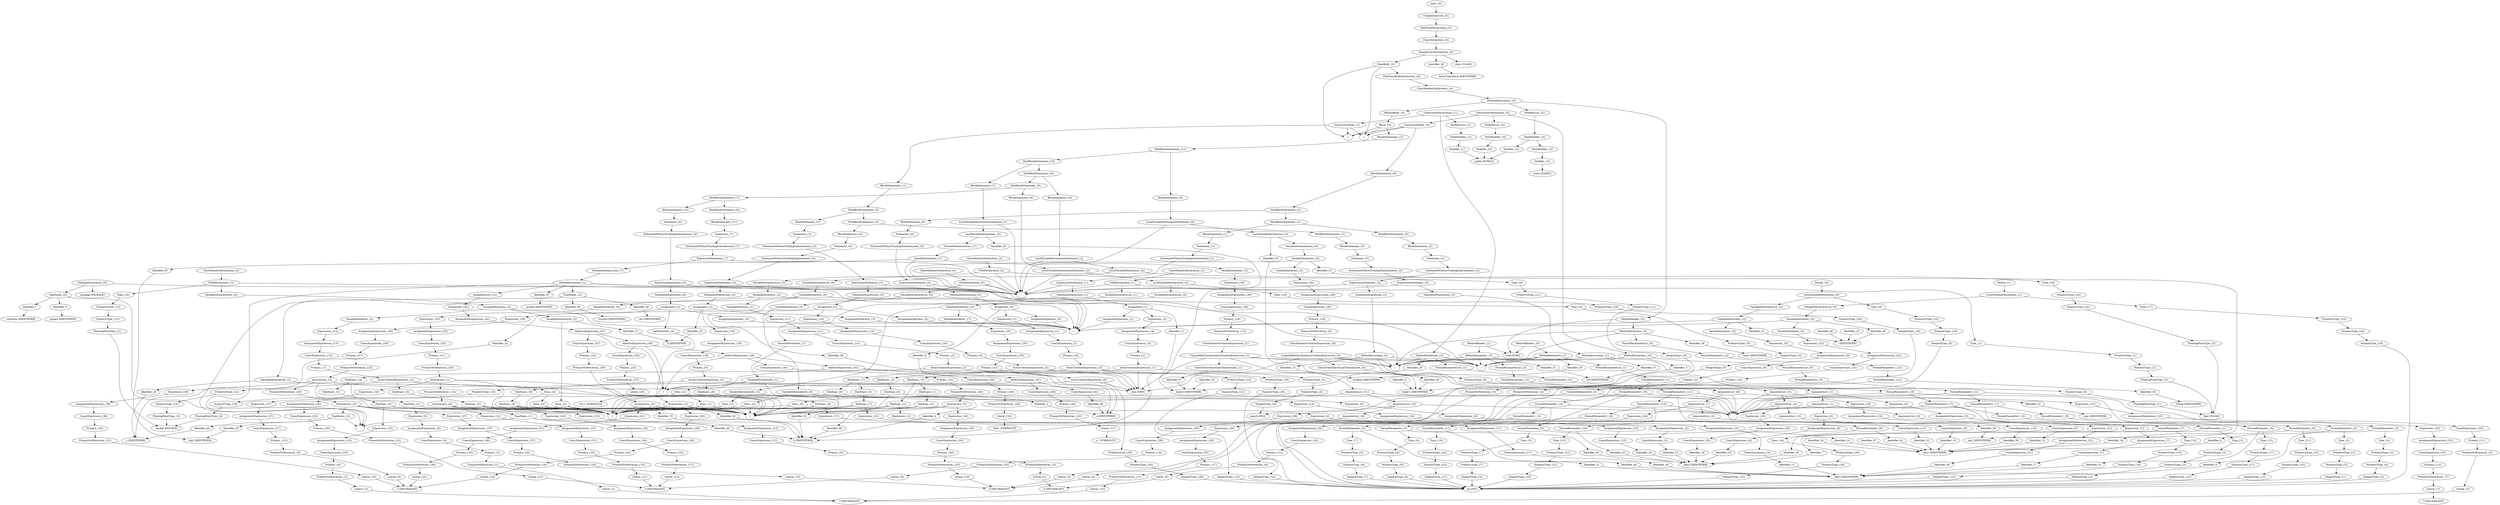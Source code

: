 strict digraph AST {
"Identifier_0" -> "project [IDENTIFIER]"
"Identifier_1" -> "unittests [IDENTIFIER]"
"TypeName_{0}" -> "Identifier_0"
"TypeName_{0}" -> "."
"TypeName_{0}" -> "Identifier_1"
"PackageDeclaration_{0}" -> "package [PACKAGE]"
"PackageDeclaration_{0}" -> "TypeName_{0}"
"PackageDeclaration_{0}" -> ";"
"Identifier_2" -> "Inner1 [IDENTIFIER]"
"IntegralType_{0}" -> "long [LONG]"
"NumericType_{0}" -> "IntegralType_{0}"
"PrimitiveType_{0}" -> "NumericType_{0}"
"Type_{0}" -> "PrimitiveType_{0}"
"Identifier_3" -> "a [IDENTIFIER]"
"Dims_{0}" -> "["
"Dims_{0}" -> "]"
"VariableDeclaratorId_{0}" -> "Identifier_3"
"VariableDeclaratorId_{0}" -> "Dims_{0}"
"VariableDeclarator_{0}" -> "VariableDeclaratorId_{0}"
"VariableDeclaratorList_{0}" -> "VariableDeclarator_{0}"
"FieldDeclaration_{0}" -> "Type_{0}"
"FieldDeclaration_{0}" -> "VariableDeclaratorList_{0}"
"FieldDeclaration_{0}" -> ";"
"ClassMemberDeclaration_{0}" -> "FieldDeclaration_{0}"
"FloatingPointType_{0}" -> "float [FLOAT]"
"NumericType_{1}" -> "FloatingPointType_{0}"
"PrimitiveType_{1}" -> "NumericType_{1}"
"Type_{1}" -> "PrimitiveType_{1}"
"Identifier_4" -> "b [IDENTIFIER]"
"Dims_{1}" -> "["
"Dims_{1}" -> "]"
"Dims_{2}" -> "["
"Dims_{2}" -> "]"
"Dims_{2}" -> "Dims_{1}"
"VariableDeclaratorId_{1}" -> "Identifier_4"
"VariableDeclaratorId_{1}" -> "Dims_{2}"
"VariableDeclarator_{1}" -> "VariableDeclaratorId_{1}"
"VariableDeclaratorList_{1}" -> "VariableDeclarator_{1}"
"FieldDeclaration_{1}" -> "Type_{1}"
"FieldDeclaration_{1}" -> "VariableDeclaratorList_{1}"
"FieldDeclaration_{1}" -> ";"
"ClassMemberDeclaration_{1}" -> "FieldDeclaration_{1}"
"Modifier_{0}" -> "public [PUBLIC]"
"MultModifier_{0}" -> "Modifier_{0}"
"ModifierList_{0}" -> "MultModifier_{0}"
"Identifier_5" -> "Inner1 [IDENTIFIER]"
"IntegralType_{1}" -> "int [INT]"
"NumericType_{2}" -> "IntegralType_{1}"
"PrimitiveType_{2}" -> "NumericType_{2}"
"Type_{2}" -> "PrimitiveType_{2}"
"Identifier_6" -> "dim1 [IDENTIFIER]"
"FormalParameter_{0}" -> "Type_{2}"
"FormalParameter_{0}" -> "Identifier_6"
"IntegralType_{2}" -> "int [INT]"
"NumericType_{3}" -> "IntegralType_{2}"
"PrimitiveType_{3}" -> "NumericType_{3}"
"Type_{3}" -> "PrimitiveType_{3}"
"Identifier_7" -> "dim2 [IDENTIFIER]"
"FormalParameter_{1}" -> "Type_{3}"
"FormalParameter_{1}" -> "Identifier_7"
"IntegralType_{3}" -> "int [INT]"
"NumericType_{4}" -> "IntegralType_{3}"
"PrimitiveType_{4}" -> "NumericType_{4}"
"Type_{4}" -> "PrimitiveType_{4}"
"Identifier_8" -> "dim3 [IDENTIFIER]"
"FormalParameter_{2}" -> "Type_{4}"
"FormalParameter_{2}" -> "Identifier_8"
"FormalParameter1_{0}" -> "FormalParameter_{2}"
"FormalParameter1_{1}" -> "FormalParameter_{1}"
"FormalParameter1_{1}" -> ","
"FormalParameter1_{1}" -> "FormalParameter1_{0}"
"FormalParameter1_{2}" -> "FormalParameter_{0}"
"FormalParameter1_{2}" -> ","
"FormalParameter1_{2}" -> "FormalParameter1_{1}"
"FormalParameters_{0}" -> "FormalParameter1_{2}"
"FormalParameterList_{0}" -> "FormalParameters_{0}"
"MethodDeclarator_{0}" -> "Identifier_5"
"MethodDeclarator_{0}" -> "("
"MethodDeclarator_{0}" -> "FormalParameterList_{0}"
"MethodDeclarator_{0}" -> ")"
"Identifier_9" -> "a [IDENTIFIER]"
"AssignmentOperator_{0}" -> "="
"IntegralType_{4}" -> "long [LONG]"
"NumericType_{5}" -> "IntegralType_{4}"
"PrimitiveType_{5}" -> "NumericType_{5}"
"Identifier_10" -> "dim1 [IDENTIFIER]"
"UnaryExpression_{0}" -> "Identifier_10"
"AssignmentExpression_{0}" -> "UnaryExpression_{0}"
"Expression_{0}" -> "AssignmentExpression_{0}"
"DimExpr_{0}" -> "["
"DimExpr_{0}" -> "Expression_{0}"
"DimExpr_{0}" -> "]"
"DimExprs_{0}" -> "DimExpr_{0}"
"ArrayCreationExpression_{0}" -> "new [NEW]"
"ArrayCreationExpression_{0}" -> "PrimitiveType_{5}"
"ArrayCreationExpression_{0}" -> "DimExprs_{0}"
"Primary_{0}" -> "ArrayCreationExpression_{0}"
"UnaryExpression_{1}" -> "Primary_{0}"
"AssignmentExpression_{1}" -> "UnaryExpression_{1}"
"Expression_{1}" -> "AssignmentExpression_{1}"
"Assignment_{0}" -> "Identifier_9"
"Assignment_{0}" -> "AssignmentOperator_{0}"
"Assignment_{0}" -> "Expression_{1}"
"StatementExpression_{0}" -> "Assignment_{0}"
"ExpressionStatement_{0}" -> "StatementExpression_{0}"
"ExpressionStatement_{0}" -> ";"
"StatementWithoutTrailingSubstatement_{0}" -> "ExpressionStatement_{0}"
"Statement_{0}" -> "StatementWithoutTrailingSubstatement_{0}"
"BlockStatement_{0}" -> "Statement_{0}"
"Identifier_11" -> "b [IDENTIFIER]"
"AssignmentOperator_{1}" -> "="
"FloatingPointType_{1}" -> "float [FLOAT]"
"NumericType_{6}" -> "FloatingPointType_{1}"
"PrimitiveType_{6}" -> "NumericType_{6}"
"Identifier_12" -> "dim2 [IDENTIFIER]"
"UnaryExpression_{2}" -> "Identifier_12"
"AssignmentExpression_{2}" -> "UnaryExpression_{2}"
"Expression_{2}" -> "AssignmentExpression_{2}"
"DimExpr_{1}" -> "["
"DimExpr_{1}" -> "Expression_{2}"
"DimExpr_{1}" -> "]"
"Identifier_13" -> "dim3 [IDENTIFIER]"
"UnaryExpression_{3}" -> "Identifier_13"
"AssignmentExpression_{3}" -> "UnaryExpression_{3}"
"Expression_{3}" -> "AssignmentExpression_{3}"
"DimExpr_{2}" -> "["
"DimExpr_{2}" -> "Expression_{3}"
"DimExpr_{2}" -> "]"
"DimExprs_{1}" -> "DimExpr_{2}"
"DimExprs_{2}" -> "DimExpr_{1}"
"DimExprs_{2}" -> "DimExprs_{1}"
"ArrayCreationExpression_{1}" -> "new [NEW]"
"ArrayCreationExpression_{1}" -> "PrimitiveType_{6}"
"ArrayCreationExpression_{1}" -> "DimExprs_{2}"
"Primary_{1}" -> "ArrayCreationExpression_{1}"
"UnaryExpression_{4}" -> "Primary_{1}"
"AssignmentExpression_{4}" -> "UnaryExpression_{4}"
"Expression_{4}" -> "AssignmentExpression_{4}"
"Assignment_{1}" -> "Identifier_11"
"Assignment_{1}" -> "AssignmentOperator_{1}"
"Assignment_{1}" -> "Expression_{4}"
"StatementExpression_{1}" -> "Assignment_{1}"
"ExpressionStatement_{1}" -> "StatementExpression_{1}"
"ExpressionStatement_{1}" -> ";"
"StatementWithoutTrailingSubstatement_{1}" -> "ExpressionStatement_{1}"
"Statement_{1}" -> "StatementWithoutTrailingSubstatement_{1}"
"BlockStatement_{1}" -> "Statement_{1}"
"Identifier_14" -> "initalize [IDENTIFIER]"
"Identifier_15" -> "dim1 [IDENTIFIER]"
"UnaryExpression_{5}" -> "Identifier_15"
"AssignmentExpression_{5}" -> "UnaryExpression_{5}"
"Expression_{5}" -> "AssignmentExpression_{5}"
"Identifier_16" -> "dim2 [IDENTIFIER]"
"UnaryExpression_{6}" -> "Identifier_16"
"AssignmentExpression_{6}" -> "UnaryExpression_{6}"
"Expression_{6}" -> "AssignmentExpression_{6}"
"Identifier_17" -> "dim3 [IDENTIFIER]"
"UnaryExpression_{7}" -> "Identifier_17"
"AssignmentExpression_{7}" -> "UnaryExpression_{7}"
"Expression_{7}" -> "AssignmentExpression_{7}"
"ArgumentList_{0}" -> "Expression_{7}"
"ArgumentList_{1}" -> "Expression_{6}"
"ArgumentList_{1}" -> ","
"ArgumentList_{1}" -> "ArgumentList_{0}"
"ArgumentList_{2}" -> "Expression_{5}"
"ArgumentList_{2}" -> ","
"ArgumentList_{2}" -> "ArgumentList_{1}"
"MethodInvocation_{0}" -> "Identifier_14"
"MethodInvocation_{0}" -> "("
"MethodInvocation_{0}" -> "ArgumentList_{2}"
"MethodInvocation_{0}" -> ")"
"StatementExpression_{2}" -> "MethodInvocation_{0}"
"ExpressionStatement_{2}" -> "StatementExpression_{2}"
"ExpressionStatement_{2}" -> ";"
"StatementWithoutTrailingSubstatement_{2}" -> "ExpressionStatement_{2}"
"Statement_{2}" -> "StatementWithoutTrailingSubstatement_{2}"
"BlockStatement_{2}" -> "Statement_{2}"
"MultBlockStatement_{0}" -> "BlockStatement_{2}"
"MultBlockStatement_{1}" -> "BlockStatement_{1}"
"MultBlockStatement_{1}" -> "MultBlockStatement_{0}"
"MultBlockStatement_{2}" -> "BlockStatement_{0}"
"MultBlockStatement_{2}" -> "MultBlockStatement_{1}"
"BlockStatements_{0}" -> "MultBlockStatement_{2}"
"ConstructorBody_{0}" -> "{"
"ConstructorBody_{0}" -> "BlockStatements_{0}"
"ConstructorBody_{0}" -> "}"
"ConstructorDeclaration_{0}" -> "ModifierList_{0}"
"ConstructorDeclaration_{0}" -> "MethodDeclarator_{0}"
"ConstructorDeclaration_{0}" -> "ConstructorBody_{0}"
"Identifier_18" -> "initalize [IDENTIFIER]"
"IntegralType_{5}" -> "int [INT]"
"NumericType_{7}" -> "IntegralType_{5}"
"PrimitiveType_{7}" -> "NumericType_{7}"
"Type_{5}" -> "PrimitiveType_{7}"
"Identifier_19" -> "dim1 [IDENTIFIER]"
"FormalParameter_{3}" -> "Type_{5}"
"FormalParameter_{3}" -> "Identifier_19"
"IntegralType_{6}" -> "int [INT]"
"NumericType_{8}" -> "IntegralType_{6}"
"PrimitiveType_{8}" -> "NumericType_{8}"
"Type_{6}" -> "PrimitiveType_{8}"
"Identifier_20" -> "dim2 [IDENTIFIER]"
"FormalParameter_{4}" -> "Type_{6}"
"FormalParameter_{4}" -> "Identifier_20"
"IntegralType_{7}" -> "int [INT]"
"NumericType_{9}" -> "IntegralType_{7}"
"PrimitiveType_{9}" -> "NumericType_{9}"
"Type_{7}" -> "PrimitiveType_{9}"
"Identifier_21" -> "dim3 [IDENTIFIER]"
"FormalParameter_{5}" -> "Type_{7}"
"FormalParameter_{5}" -> "Identifier_21"
"FormalParameter1_{3}" -> "FormalParameter_{5}"
"FormalParameter1_{4}" -> "FormalParameter_{4}"
"FormalParameter1_{4}" -> ","
"FormalParameter1_{4}" -> "FormalParameter1_{3}"
"FormalParameter1_{5}" -> "FormalParameter_{3}"
"FormalParameter1_{5}" -> ","
"FormalParameter1_{5}" -> "FormalParameter1_{4}"
"FormalParameters_{1}" -> "FormalParameter1_{5}"
"FormalParameterList_{1}" -> "FormalParameters_{1}"
"MethodDeclarator_{1}" -> "Identifier_18"
"MethodDeclarator_{1}" -> "("
"MethodDeclarator_{1}" -> "FormalParameterList_{1}"
"MethodDeclarator_{1}" -> ")"
"MethodHeader_{0}" -> "void [VOID]"
"MethodHeader_{0}" -> "MethodDeclarator_{1}"
"IntegralType_{8}" -> "int [INT]"
"NumericType_{10}" -> "IntegralType_{8}"
"PrimitiveType_{10}" -> "NumericType_{10}"
"Type_{8}" -> "PrimitiveType_{10}"
"Identifier_22" -> "i [IDENTIFIER]"
"Literal_{0}" -> "0 [DECIMALINT]"
"PrimaryNoNewArray_{0}" -> "Literal_{0}"
"Primary_{2}" -> "PrimaryNoNewArray_{0}"
"UnaryExpression_{8}" -> "Primary_{2}"
"AssignmentExpression_{8}" -> "UnaryExpression_{8}"
"Expression_{8}" -> "AssignmentExpression_{8}"
"VariableInitializer_{0}" -> "Expression_{8}"
"VariableDeclarator_{2}" -> "Identifier_22"
"VariableDeclarator_{2}" -> "="
"VariableDeclarator_{2}" -> "VariableInitializer_{0}"
"VariableDeclaratorList_{2}" -> "VariableDeclarator_{2}"
"LocalVariableDeclaration_{0}" -> "Type_{8}"
"LocalVariableDeclaration_{0}" -> "VariableDeclaratorList_{2}"
"ForInit_{0}" -> "LocalVariableDeclaration_{0}"
"Identifier_23" -> "i [IDENTIFIER]"
"Identifier_24" -> "dim1 [IDENTIFIER]"
"Identifier_25" -> "Inner2 [IDENTIFIER]"
"IntegralType_{9}" -> "int [INT]"
"NumericType_{11}" -> "IntegralType_{9}"
"PrimitiveType_{11}" -> "NumericType_{11}"
"Type_{9}" -> "PrimitiveType_{11}"
"Identifier_26" -> "c [IDENTIFIER]"
"Dims_{3}" -> "["
"Dims_{3}" -> "]"
"Dims_{4}" -> "["
"Dims_{4}" -> "]"
"Dims_{4}" -> "Dims_{3}"
"VariableDeclaratorId_{2}" -> "Identifier_26"
"VariableDeclaratorId_{2}" -> "Dims_{4}"
"IntegralType_{10}" -> "int [INT]"
"NumericType_{12}" -> "IntegralType_{10}"
"PrimitiveType_{12}" -> "NumericType_{12}"
"Literal_{1}" -> "3 [DECIMALINT]"
"PrimaryNoNewArray_{1}" -> "Literal_{1}"
"Primary_{3}" -> "PrimaryNoNewArray_{1}"
"UnaryExpression_{9}" -> "Primary_{3}"
"AssignmentExpression_{9}" -> "UnaryExpression_{9}"
"Expression_{9}" -> "AssignmentExpression_{9}"
"DimExpr_{3}" -> "["
"DimExpr_{3}" -> "Expression_{9}"
"DimExpr_{3}" -> "]"
"Literal_{2}" -> "3 [DECIMALINT]"
"PrimaryNoNewArray_{2}" -> "Literal_{2}"
"Primary_{4}" -> "PrimaryNoNewArray_{2}"
"UnaryExpression_{10}" -> "Primary_{4}"
"AssignmentExpression_{10}" -> "UnaryExpression_{10}"
"Expression_{10}" -> "AssignmentExpression_{10}"
"DimExpr_{4}" -> "["
"DimExpr_{4}" -> "Expression_{10}"
"DimExpr_{4}" -> "]"
"DimExprs_{3}" -> "DimExpr_{4}"
"DimExprs_{4}" -> "DimExpr_{3}"
"DimExprs_{4}" -> "DimExprs_{3}"
"ArrayCreationExpression_{2}" -> "new [NEW]"
"ArrayCreationExpression_{2}" -> "PrimitiveType_{12}"
"ArrayCreationExpression_{2}" -> "DimExprs_{4}"
"Primary_{5}" -> "ArrayCreationExpression_{2}"
"UnaryExpression_{11}" -> "Primary_{5}"
"AssignmentExpression_{11}" -> "UnaryExpression_{11}"
"Expression_{11}" -> "AssignmentExpression_{11}"
"VariableInitializer_{1}" -> "Expression_{11}"
"VariableDeclarator_{3}" -> "VariableDeclaratorId_{2}"
"VariableDeclarator_{3}" -> "="
"VariableDeclarator_{3}" -> "VariableInitializer_{1}"
"VariableDeclaratorList_{3}" -> "VariableDeclarator_{3}"
"FieldDeclaration_{2}" -> "Type_{9}"
"FieldDeclaration_{2}" -> "VariableDeclaratorList_{3}"
"FieldDeclaration_{2}" -> ";"
"ClassMemberDeclaration_{2}" -> "FieldDeclaration_{2}"
"FloatingPointType_{2}" -> "double [DOUBLE]"
"NumericType_{13}" -> "FloatingPointType_{2}"
"PrimitiveType_{13}" -> "NumericType_{13}"
"Type_{10}" -> "PrimitiveType_{13}"
"Identifier_27" -> "d [IDENTIFIER]"
"Dims_{5}" -> "["
"Dims_{5}" -> "]"
"VariableDeclaratorId_{3}" -> "Identifier_27"
"VariableDeclaratorId_{3}" -> "Dims_{5}"
"FloatingPointType_{3}" -> "double [DOUBLE]"
"NumericType_{14}" -> "FloatingPointType_{3}"
"PrimitiveType_{14}" -> "NumericType_{14}"
"Literal_{3}" -> "4 [DECIMALINT]"
"PrimaryNoNewArray_{3}" -> "Literal_{3}"
"Primary_{6}" -> "PrimaryNoNewArray_{3}"
"UnaryExpression_{12}" -> "Primary_{6}"
"AssignmentExpression_{12}" -> "UnaryExpression_{12}"
"Expression_{12}" -> "AssignmentExpression_{12}"
"DimExpr_{5}" -> "["
"DimExpr_{5}" -> "Expression_{12}"
"DimExpr_{5}" -> "]"
"DimExprs_{5}" -> "DimExpr_{5}"
"ArrayCreationExpression_{3}" -> "new [NEW]"
"ArrayCreationExpression_{3}" -> "PrimitiveType_{14}"
"ArrayCreationExpression_{3}" -> "DimExprs_{5}"
"Primary_{7}" -> "ArrayCreationExpression_{3}"
"UnaryExpression_{13}" -> "Primary_{7}"
"AssignmentExpression_{13}" -> "UnaryExpression_{13}"
"Expression_{13}" -> "AssignmentExpression_{13}"
"VariableInitializer_{2}" -> "Expression_{13}"
"VariableDeclarator_{4}" -> "VariableDeclaratorId_{3}"
"VariableDeclarator_{4}" -> "="
"VariableDeclarator_{4}" -> "VariableInitializer_{2}"
"VariableDeclaratorList_{4}" -> "VariableDeclarator_{4}"
"FieldDeclaration_{3}" -> "Type_{10}"
"FieldDeclaration_{3}" -> "VariableDeclaratorList_{4}"
"FieldDeclaration_{3}" -> ";"
"ClassMemberDeclaration_{3}" -> "FieldDeclaration_{3}"
"Modifier_{1}" -> "public [PUBLIC]"
"MultModifier_{1}" -> "Modifier_{1}"
"ModifierList_{1}" -> "MultModifier_{1}"
"Identifier_28" -> "Inner2 [IDENTIFIER]"
"IntegralType_{11}" -> "int [INT]"
"NumericType_{15}" -> "IntegralType_{11}"
"PrimitiveType_{15}" -> "NumericType_{15}"
"Type_{11}" -> "PrimitiveType_{15}"
"Identifier_29" -> "dim1 [IDENTIFIER]"
"FormalParameter_{6}" -> "Type_{11}"
"FormalParameter_{6}" -> "Identifier_29"
"IntegralType_{12}" -> "int [INT]"
"NumericType_{16}" -> "IntegralType_{12}"
"PrimitiveType_{16}" -> "NumericType_{16}"
"Type_{12}" -> "PrimitiveType_{16}"
"Identifier_30" -> "dim2 [IDENTIFIER]"
"FormalParameter_{7}" -> "Type_{12}"
"FormalParameter_{7}" -> "Identifier_30"
"IntegralType_{13}" -> "int [INT]"
"NumericType_{17}" -> "IntegralType_{13}"
"PrimitiveType_{17}" -> "NumericType_{17}"
"Type_{13}" -> "PrimitiveType_{17}"
"Identifier_31" -> "dim3 [IDENTIFIER]"
"FormalParameter_{8}" -> "Type_{13}"
"FormalParameter_{8}" -> "Identifier_31"
"FormalParameter1_{6}" -> "FormalParameter_{8}"
"FormalParameter1_{7}" -> "FormalParameter_{7}"
"FormalParameter1_{7}" -> ","
"FormalParameter1_{7}" -> "FormalParameter1_{6}"
"FormalParameter1_{8}" -> "FormalParameter_{6}"
"FormalParameter1_{8}" -> ","
"FormalParameter1_{8}" -> "FormalParameter1_{7}"
"FormalParameters_{2}" -> "FormalParameter1_{8}"
"FormalParameterList_{2}" -> "FormalParameters_{2}"
"MethodDeclarator_{2}" -> "Identifier_28"
"MethodDeclarator_{2}" -> "("
"MethodDeclarator_{2}" -> "FormalParameterList_{2}"
"MethodDeclarator_{2}" -> ")"
"Identifier_32" -> "c [IDENTIFIER]"
"AssignmentOperator_{2}" -> "="
"IntegralType_{14}" -> "int [INT]"
"NumericType_{18}" -> "IntegralType_{14}"
"PrimitiveType_{18}" -> "NumericType_{18}"
"Identifier_33" -> "dim1 [IDENTIFIER]"
"UnaryExpression_{14}" -> "Identifier_33"
"AssignmentExpression_{14}" -> "UnaryExpression_{14}"
"Expression_{14}" -> "AssignmentExpression_{14}"
"DimExpr_{6}" -> "["
"DimExpr_{6}" -> "Expression_{14}"
"DimExpr_{6}" -> "]"
"Identifier_34" -> "dim2 [IDENTIFIER]"
"UnaryExpression_{15}" -> "Identifier_34"
"AssignmentExpression_{15}" -> "UnaryExpression_{15}"
"Expression_{15}" -> "AssignmentExpression_{15}"
"DimExpr_{7}" -> "["
"DimExpr_{7}" -> "Expression_{15}"
"DimExpr_{7}" -> "]"
"DimExprs_{6}" -> "DimExpr_{7}"
"DimExprs_{7}" -> "DimExpr_{6}"
"DimExprs_{7}" -> "DimExprs_{6}"
"ArrayCreationExpression_{4}" -> "new [NEW]"
"ArrayCreationExpression_{4}" -> "PrimitiveType_{18}"
"ArrayCreationExpression_{4}" -> "DimExprs_{7}"
"Primary_{8}" -> "ArrayCreationExpression_{4}"
"UnaryExpression_{16}" -> "Primary_{8}"
"AssignmentExpression_{16}" -> "UnaryExpression_{16}"
"Expression_{16}" -> "AssignmentExpression_{16}"
"Assignment_{2}" -> "Identifier_32"
"Assignment_{2}" -> "AssignmentOperator_{2}"
"Assignment_{2}" -> "Expression_{16}"
"StatementExpression_{3}" -> "Assignment_{2}"
"ExpressionStatement_{3}" -> "StatementExpression_{3}"
"ExpressionStatement_{3}" -> ";"
"StatementWithoutTrailingSubstatement_{3}" -> "ExpressionStatement_{3}"
"Statement_{3}" -> "StatementWithoutTrailingSubstatement_{3}"
"BlockStatement_{3}" -> "Statement_{3}"
"Identifier_35" -> "d [IDENTIFIER]"
"AssignmentOperator_{3}" -> "="
"FloatingPointType_{4}" -> "double [DOUBLE]"
"NumericType_{19}" -> "FloatingPointType_{4}"
"PrimitiveType_{19}" -> "NumericType_{19}"
"Identifier_36" -> "dim3 [IDENTIFIER]"
"UnaryExpression_{17}" -> "Identifier_36"
"AssignmentExpression_{17}" -> "UnaryExpression_{17}"
"Expression_{17}" -> "AssignmentExpression_{17}"
"DimExpr_{8}" -> "["
"DimExpr_{8}" -> "Expression_{17}"
"DimExpr_{8}" -> "]"
"DimExprs_{8}" -> "DimExpr_{8}"
"ArrayCreationExpression_{5}" -> "new [NEW]"
"ArrayCreationExpression_{5}" -> "PrimitiveType_{19}"
"ArrayCreationExpression_{5}" -> "DimExprs_{8}"
"Primary_{9}" -> "ArrayCreationExpression_{5}"
"UnaryExpression_{18}" -> "Primary_{9}"
"AssignmentExpression_{18}" -> "UnaryExpression_{18}"
"Expression_{18}" -> "AssignmentExpression_{18}"
"Assignment_{3}" -> "Identifier_35"
"Assignment_{3}" -> "AssignmentOperator_{3}"
"Assignment_{3}" -> "Expression_{18}"
"StatementExpression_{4}" -> "Assignment_{3}"
"ExpressionStatement_{4}" -> "StatementExpression_{4}"
"ExpressionStatement_{4}" -> ";"
"StatementWithoutTrailingSubstatement_{4}" -> "ExpressionStatement_{4}"
"Statement_{4}" -> "StatementWithoutTrailingSubstatement_{4}"
"BlockStatement_{4}" -> "Statement_{4}"
"Identifier_37" -> "init [IDENTIFIER]"
"Identifier_38" -> "dim1 [IDENTIFIER]"
"UnaryExpression_{19}" -> "Identifier_38"
"AssignmentExpression_{19}" -> "UnaryExpression_{19}"
"Expression_{19}" -> "AssignmentExpression_{19}"
"Identifier_39" -> "dim2 [IDENTIFIER]"
"UnaryExpression_{20}" -> "Identifier_39"
"AssignmentExpression_{20}" -> "UnaryExpression_{20}"
"Expression_{20}" -> "AssignmentExpression_{20}"
"Identifier_40" -> "dim3 [IDENTIFIER]"
"UnaryExpression_{21}" -> "Identifier_40"
"AssignmentExpression_{21}" -> "UnaryExpression_{21}"
"Expression_{21}" -> "AssignmentExpression_{21}"
"ArgumentList_{3}" -> "Expression_{21}"
"ArgumentList_{4}" -> "Expression_{20}"
"ArgumentList_{4}" -> ","
"ArgumentList_{4}" -> "ArgumentList_{3}"
"ArgumentList_{5}" -> "Expression_{19}"
"ArgumentList_{5}" -> ","
"ArgumentList_{5}" -> "ArgumentList_{4}"
"MethodInvocation_{1}" -> "Identifier_37"
"MethodInvocation_{1}" -> "("
"MethodInvocation_{1}" -> "ArgumentList_{5}"
"MethodInvocation_{1}" -> ")"
"StatementExpression_{5}" -> "MethodInvocation_{1}"
"ExpressionStatement_{5}" -> "StatementExpression_{5}"
"ExpressionStatement_{5}" -> ";"
"StatementWithoutTrailingSubstatement_{5}" -> "ExpressionStatement_{5}"
"Statement_{5}" -> "StatementWithoutTrailingSubstatement_{5}"
"BlockStatement_{5}" -> "Statement_{5}"
"MultBlockStatement_{3}" -> "BlockStatement_{5}"
"MultBlockStatement_{4}" -> "BlockStatement_{4}"
"MultBlockStatement_{4}" -> "MultBlockStatement_{3}"
"MultBlockStatement_{5}" -> "BlockStatement_{3}"
"MultBlockStatement_{5}" -> "MultBlockStatement_{4}"
"BlockStatements_{1}" -> "MultBlockStatement_{5}"
"ConstructorBody_{1}" -> "{"
"ConstructorBody_{1}" -> "BlockStatements_{1}"
"ConstructorBody_{1}" -> "}"
"ConstructorDeclaration_{1}" -> "ModifierList_{1}"
"ConstructorDeclaration_{1}" -> "MethodDeclarator_{2}"
"ConstructorDeclaration_{1}" -> "ConstructorBody_{1}"
"Identifier_41" -> "init [IDENTIFIER]"
"IntegralType_{15}" -> "int [INT]"
"NumericType_{20}" -> "IntegralType_{15}"
"PrimitiveType_{20}" -> "NumericType_{20}"
"Type_{14}" -> "PrimitiveType_{20}"
"Identifier_42" -> "dim1 [IDENTIFIER]"
"FormalParameter_{9}" -> "Type_{14}"
"FormalParameter_{9}" -> "Identifier_42"
"IntegralType_{16}" -> "int [INT]"
"NumericType_{21}" -> "IntegralType_{16}"
"PrimitiveType_{21}" -> "NumericType_{21}"
"Type_{15}" -> "PrimitiveType_{21}"
"Identifier_43" -> "dim2 [IDENTIFIER]"
"FormalParameter_{10}" -> "Type_{15}"
"FormalParameter_{10}" -> "Identifier_43"
"IntegralType_{17}" -> "int [INT]"
"NumericType_{22}" -> "IntegralType_{17}"
"PrimitiveType_{22}" -> "NumericType_{22}"
"Type_{16}" -> "PrimitiveType_{22}"
"Identifier_44" -> "dim3 [IDENTIFIER]"
"FormalParameter_{11}" -> "Type_{16}"
"FormalParameter_{11}" -> "Identifier_44"
"FormalParameter1_{9}" -> "FormalParameter_{11}"
"FormalParameter1_{10}" -> "FormalParameter_{10}"
"FormalParameter1_{10}" -> ","
"FormalParameter1_{10}" -> "FormalParameter1_{9}"
"FormalParameter1_{11}" -> "FormalParameter_{9}"
"FormalParameter1_{11}" -> ","
"FormalParameter1_{11}" -> "FormalParameter1_{10}"
"FormalParameters_{3}" -> "FormalParameter1_{11}"
"FormalParameterList_{3}" -> "FormalParameters_{3}"
"MethodDeclarator_{3}" -> "Identifier_41"
"MethodDeclarator_{3}" -> "("
"MethodDeclarator_{3}" -> "FormalParameterList_{3}"
"MethodDeclarator_{3}" -> ")"
"MethodHeader_{1}" -> "void [VOID]"
"MethodHeader_{1}" -> "MethodDeclarator_{3}"
"IntegralType_{18}" -> "int [INT]"
"NumericType_{23}" -> "IntegralType_{18}"
"PrimitiveType_{23}" -> "NumericType_{23}"
"Type_{17}" -> "PrimitiveType_{23}"
"Identifier_45" -> "i [IDENTIFIER]"
"Literal_{4}" -> "0 [DECIMALINT]"
"PrimaryNoNewArray_{4}" -> "Literal_{4}"
"Primary_{10}" -> "PrimaryNoNewArray_{4}"
"UnaryExpression_{22}" -> "Primary_{10}"
"AssignmentExpression_{22}" -> "UnaryExpression_{22}"
"Expression_{22}" -> "AssignmentExpression_{22}"
"VariableInitializer_{3}" -> "Expression_{22}"
"VariableDeclarator_{5}" -> "Identifier_45"
"VariableDeclarator_{5}" -> "="
"VariableDeclarator_{5}" -> "VariableInitializer_{3}"
"VariableDeclaratorList_{5}" -> "VariableDeclarator_{5}"
"LocalVariableDeclaration_{1}" -> "Type_{17}"
"LocalVariableDeclaration_{1}" -> "VariableDeclaratorList_{5}"
"ForInit_{1}" -> "LocalVariableDeclaration_{1}"
"Identifier_46" -> "i [IDENTIFIER]"
"Identifier_47" -> "dim1 [IDENTIFIER]"
"Identifier_48" -> "ArrayTypeCheck [IDENTIFIER]"
"Modifier_{2}" -> "public [PUBLIC]"
"Modifier_{3}" -> "static [STATIC]"
"MultModifier_{2}" -> "Modifier_{3}"
"MultModifier_{3}" -> "Modifier_{2}"
"MultModifier_{3}" -> "MultModifier_{2}"
"ModifierList_{2}" -> "MultModifier_{3}"
"Identifier_49" -> "main [IDENTIFIER]"
"Identifier_50" -> "String [IDENTIFIER]"
"Identifier_51" -> "args [IDENTIFIER]"
"Dims_{6}" -> "["
"Dims_{6}" -> "]"
"VariableDeclaratorId_{4}" -> "Identifier_51"
"VariableDeclaratorId_{4}" -> "Dims_{6}"
"FormalParameter_{12}" -> "Identifier_50"
"FormalParameter_{12}" -> "VariableDeclaratorId_{4}"
"FormalParameter1_{12}" -> "FormalParameter_{12}"
"FormalParameters_{4}" -> "FormalParameter1_{12}"
"FormalParameterList_{4}" -> "FormalParameters_{4}"
"MethodDeclarator_{4}" -> "Identifier_49"
"MethodDeclarator_{4}" -> "("
"MethodDeclarator_{4}" -> "FormalParameterList_{4}"
"MethodDeclarator_{4}" -> ")"
"MethodHeader_{2}" -> "void [VOID]"
"MethodHeader_{2}" -> "MethodDeclarator_{4}"
"Identifier_52" -> "Inner1 [IDENTIFIER]"
"Identifier_53" -> "obj1 [IDENTIFIER]"
"Identifier_54" -> "Inner1 [IDENTIFIER]"
"ClassOrInterfaceTypeToInstantiate_{0}" -> "Identifier_54"
"Literal_{5}" -> "3 [DECIMALINT]"
"PrimaryNoNewArray_{5}" -> "Literal_{5}"
"Primary_{11}" -> "PrimaryNoNewArray_{5}"
"UnaryExpression_{23}" -> "Primary_{11}"
"AssignmentExpression_{23}" -> "UnaryExpression_{23}"
"Expression_{23}" -> "AssignmentExpression_{23}"
"Literal_{6}" -> "4 [DECIMALINT]"
"PrimaryNoNewArray_{6}" -> "Literal_{6}"
"Primary_{12}" -> "PrimaryNoNewArray_{6}"
"UnaryExpression_{24}" -> "Primary_{12}"
"AssignmentExpression_{24}" -> "UnaryExpression_{24}"
"Expression_{24}" -> "AssignmentExpression_{24}"
"Literal_{7}" -> "5 [DECIMALINT]"
"PrimaryNoNewArray_{7}" -> "Literal_{7}"
"Primary_{13}" -> "PrimaryNoNewArray_{7}"
"UnaryExpression_{25}" -> "Primary_{13}"
"AssignmentExpression_{25}" -> "UnaryExpression_{25}"
"Expression_{25}" -> "AssignmentExpression_{25}"
"ArgumentList_{6}" -> "Expression_{25}"
"ArgumentList_{7}" -> "Expression_{24}"
"ArgumentList_{7}" -> ","
"ArgumentList_{7}" -> "ArgumentList_{6}"
"ArgumentList_{8}" -> "Expression_{23}"
"ArgumentList_{8}" -> ","
"ArgumentList_{8}" -> "ArgumentList_{7}"
"UnqualifiedClassInstanceCreationExpression_{0}" -> "new [NEW]"
"UnqualifiedClassInstanceCreationExpression_{0}" -> "ClassOrInterfaceTypeToInstantiate_{0}"
"UnqualifiedClassInstanceCreationExpression_{0}" -> "("
"UnqualifiedClassInstanceCreationExpression_{0}" -> "ArgumentList_{8}"
"UnqualifiedClassInstanceCreationExpression_{0}" -> ")"
"ClassInstanceCreationExpression_{0}" -> "UnqualifiedClassInstanceCreationExpression_{0}"
"PrimaryNoNewArray_{8}" -> "ClassInstanceCreationExpression_{0}"
"Primary_{14}" -> "PrimaryNoNewArray_{8}"
"UnaryExpression_{26}" -> "Primary_{14}"
"AssignmentExpression_{26}" -> "UnaryExpression_{26}"
"Expression_{26}" -> "AssignmentExpression_{26}"
"VariableInitializer_{4}" -> "Expression_{26}"
"VariableDeclarator_{6}" -> "Identifier_53"
"VariableDeclarator_{6}" -> "="
"VariableDeclarator_{6}" -> "VariableInitializer_{4}"
"VariableDeclaratorList_{6}" -> "VariableDeclarator_{6}"
"LocalVariableDeclaration_{2}" -> "Identifier_52"
"LocalVariableDeclaration_{2}" -> "VariableDeclaratorList_{6}"
"LocalVariableDeclarationStatement_{0}" -> "LocalVariableDeclaration_{2}"
"LocalVariableDeclarationStatement_{0}" -> ";"
"BlockStatement_{6}" -> "LocalVariableDeclarationStatement_{0}"
"Identifier_55" -> "Inner2 [IDENTIFIER]"
"Identifier_56" -> "obj2 [IDENTIFIER]"
"Identifier_57" -> "Inner2 [IDENTIFIER]"
"ClassOrInterfaceTypeToInstantiate_{1}" -> "Identifier_57"
"Literal_{8}" -> "1 [DECIMALINT]"
"PrimaryNoNewArray_{9}" -> "Literal_{8}"
"Primary_{15}" -> "PrimaryNoNewArray_{9}"
"UnaryExpression_{27}" -> "Primary_{15}"
"AssignmentExpression_{27}" -> "UnaryExpression_{27}"
"Expression_{27}" -> "AssignmentExpression_{27}"
"Literal_{9}" -> "2 [DECIMALINT]"
"PrimaryNoNewArray_{10}" -> "Literal_{9}"
"Primary_{16}" -> "PrimaryNoNewArray_{10}"
"UnaryExpression_{28}" -> "Primary_{16}"
"AssignmentExpression_{28}" -> "UnaryExpression_{28}"
"Expression_{28}" -> "AssignmentExpression_{28}"
"Literal_{10}" -> "3 [DECIMALINT]"
"PrimaryNoNewArray_{11}" -> "Literal_{10}"
"Primary_{17}" -> "PrimaryNoNewArray_{11}"
"UnaryExpression_{29}" -> "Primary_{17}"
"AssignmentExpression_{29}" -> "UnaryExpression_{29}"
"Expression_{29}" -> "AssignmentExpression_{29}"
"ArgumentList_{9}" -> "Expression_{29}"
"ArgumentList_{10}" -> "Expression_{28}"
"ArgumentList_{10}" -> ","
"ArgumentList_{10}" -> "ArgumentList_{9}"
"ArgumentList_{11}" -> "Expression_{27}"
"ArgumentList_{11}" -> ","
"ArgumentList_{11}" -> "ArgumentList_{10}"
"UnqualifiedClassInstanceCreationExpression_{1}" -> "new [NEW]"
"UnqualifiedClassInstanceCreationExpression_{1}" -> "ClassOrInterfaceTypeToInstantiate_{1}"
"UnqualifiedClassInstanceCreationExpression_{1}" -> "("
"UnqualifiedClassInstanceCreationExpression_{1}" -> "ArgumentList_{11}"
"UnqualifiedClassInstanceCreationExpression_{1}" -> ")"
"ClassInstanceCreationExpression_{1}" -> "UnqualifiedClassInstanceCreationExpression_{1}"
"PrimaryNoNewArray_{12}" -> "ClassInstanceCreationExpression_{1}"
"Primary_{18}" -> "PrimaryNoNewArray_{12}"
"UnaryExpression_{30}" -> "Primary_{18}"
"AssignmentExpression_{30}" -> "UnaryExpression_{30}"
"Expression_{30}" -> "AssignmentExpression_{30}"
"VariableInitializer_{5}" -> "Expression_{30}"
"VariableDeclarator_{7}" -> "Identifier_56"
"VariableDeclarator_{7}" -> "="
"VariableDeclarator_{7}" -> "VariableInitializer_{5}"
"VariableDeclaratorList_{7}" -> "VariableDeclarator_{7}"
"LocalVariableDeclaration_{3}" -> "Identifier_55"
"LocalVariableDeclaration_{3}" -> "VariableDeclaratorList_{7}"
"LocalVariableDeclarationStatement_{1}" -> "LocalVariableDeclaration_{3}"
"LocalVariableDeclarationStatement_{1}" -> ";"
"BlockStatement_{7}" -> "LocalVariableDeclarationStatement_{1}"
"FloatingPointType_{5}" -> "float [FLOAT]"
"NumericType_{24}" -> "FloatingPointType_{5}"
"PrimitiveType_{24}" -> "NumericType_{24}"
"Type_{18}" -> "PrimitiveType_{24}"
"Identifier_58" -> "a [IDENTIFIER]"
"Identifier_59" -> "obj1 [IDENTIFIER]"
"Identifier_60" -> "b [IDENTIFIER]"
"TypeName_{1}" -> "Identifier_59"
"TypeName_{1}" -> "."
"TypeName_{1}" -> "Identifier_60"
"Literal_{11}" -> "2 [DECIMALINT]"
"PrimaryNoNewArray_{13}" -> "Literal_{11}"
"Primary_{19}" -> "PrimaryNoNewArray_{13}"
"UnaryExpression_{31}" -> "Primary_{19}"
"AssignmentExpression_{31}" -> "UnaryExpression_{31}"
"Expression_{31}" -> "AssignmentExpression_{31}"
"ArrayAccess_{0}" -> "TypeName_{1}"
"ArrayAccess_{0}" -> "["
"ArrayAccess_{0}" -> "Expression_{31}"
"ArrayAccess_{0}" -> "]"
"PrimaryNoNewArray_{14}" -> "ArrayAccess_{0}"
"Literal_{12}" -> "2 [DECIMALINT]"
"PrimaryNoNewArray_{15}" -> "Literal_{12}"
"Primary_{20}" -> "PrimaryNoNewArray_{15}"
"UnaryExpression_{32}" -> "Primary_{20}"
"AssignmentExpression_{32}" -> "UnaryExpression_{32}"
"Expression_{32}" -> "AssignmentExpression_{32}"
"ArrayAccess_{1}" -> "PrimaryNoNewArray_{14}"
"ArrayAccess_{1}" -> "["
"ArrayAccess_{1}" -> "Expression_{32}"
"ArrayAccess_{1}" -> "]"
"PrimaryNoNewArray_{16}" -> "ArrayAccess_{1}"
"Primary_{21}" -> "PrimaryNoNewArray_{16}"
"UnaryExpression_{33}" -> "Primary_{21}"
"AssignmentExpression_{33}" -> "UnaryExpression_{33}"
"Expression_{33}" -> "AssignmentExpression_{33}"
"VariableInitializer_{6}" -> "Expression_{33}"
"VariableDeclarator_{8}" -> "Identifier_58"
"VariableDeclarator_{8}" -> "="
"VariableDeclarator_{8}" -> "VariableInitializer_{6}"
"VariableDeclaratorList_{8}" -> "VariableDeclarator_{8}"
"LocalVariableDeclaration_{4}" -> "Type_{18}"
"LocalVariableDeclaration_{4}" -> "VariableDeclaratorList_{8}"
"LocalVariableDeclarationStatement_{2}" -> "LocalVariableDeclaration_{4}"
"LocalVariableDeclarationStatement_{2}" -> ";"
"BlockStatement_{8}" -> "LocalVariableDeclarationStatement_{2}"
"IntegralType_{19}" -> "int [INT]"
"NumericType_{25}" -> "IntegralType_{19}"
"PrimitiveType_{25}" -> "NumericType_{25}"
"Type_{19}" -> "PrimitiveType_{25}"
"Identifier_61" -> "b [IDENTIFIER]"
"Dims_{7}" -> "["
"Dims_{7}" -> "]"
"VariableDeclaratorId_{5}" -> "Identifier_61"
"VariableDeclaratorId_{5}" -> "Dims_{7}"
"IntegralType_{20}" -> "int [INT]"
"NumericType_{26}" -> "IntegralType_{20}"
"PrimitiveType_{26}" -> "NumericType_{26}"
"Literal_{13}" -> "2 [DECIMALINT]"
"PrimaryNoNewArray_{17}" -> "Literal_{13}"
"Primary_{22}" -> "PrimaryNoNewArray_{17}"
"UnaryExpression_{34}" -> "Primary_{22}"
"AssignmentExpression_{34}" -> "UnaryExpression_{34}"
"Expression_{34}" -> "AssignmentExpression_{34}"
"DimExpr_{9}" -> "["
"DimExpr_{9}" -> "Expression_{34}"
"DimExpr_{9}" -> "]"
"DimExprs_{9}" -> "DimExpr_{9}"
"ArrayCreationExpression_{6}" -> "new [NEW]"
"ArrayCreationExpression_{6}" -> "PrimitiveType_{26}"
"ArrayCreationExpression_{6}" -> "DimExprs_{9}"
"Primary_{23}" -> "ArrayCreationExpression_{6}"
"UnaryExpression_{35}" -> "Primary_{23}"
"AssignmentExpression_{35}" -> "UnaryExpression_{35}"
"Expression_{35}" -> "AssignmentExpression_{35}"
"VariableInitializer_{7}" -> "Expression_{35}"
"VariableDeclarator_{9}" -> "VariableDeclaratorId_{5}"
"VariableDeclarator_{9}" -> "="
"VariableDeclarator_{9}" -> "VariableInitializer_{7}"
"VariableDeclaratorList_{9}" -> "VariableDeclarator_{9}"
"LocalVariableDeclaration_{5}" -> "Type_{19}"
"LocalVariableDeclaration_{5}" -> "VariableDeclaratorList_{9}"
"LocalVariableDeclarationStatement_{3}" -> "LocalVariableDeclaration_{5}"
"LocalVariableDeclarationStatement_{3}" -> ";"
"BlockStatement_{9}" -> "LocalVariableDeclarationStatement_{3}"
"Identifier_62" -> "b [IDENTIFIER]"
"Literal_{14}" -> "1 [DECIMALINT]"
"PrimaryNoNewArray_{18}" -> "Literal_{14}"
"Primary_{24}" -> "PrimaryNoNewArray_{18}"
"UnaryExpression_{36}" -> "Primary_{24}"
"AssignmentExpression_{36}" -> "UnaryExpression_{36}"
"Expression_{36}" -> "AssignmentExpression_{36}"
"ArrayAccess_{2}" -> "Identifier_62"
"ArrayAccess_{2}" -> "["
"ArrayAccess_{2}" -> "Expression_{36}"
"ArrayAccess_{2}" -> "]"
"LeftHandSide_{0}" -> "ArrayAccess_{2}"
"AssignmentOperator_{4}" -> "="
"Identifier_63" -> "obj2 [IDENTIFIER]"
"Identifier_64" -> "c [IDENTIFIER]"
"TypeName_{2}" -> "Identifier_63"
"TypeName_{2}" -> "."
"TypeName_{2}" -> "Identifier_64"
"Literal_{15}" -> "0 [DECIMALINT]"
"PrimaryNoNewArray_{19}" -> "Literal_{15}"
"Primary_{25}" -> "PrimaryNoNewArray_{19}"
"UnaryExpression_{37}" -> "Primary_{25}"
"AssignmentExpression_{37}" -> "UnaryExpression_{37}"
"Expression_{37}" -> "AssignmentExpression_{37}"
"ArrayAccess_{3}" -> "TypeName_{2}"
"ArrayAccess_{3}" -> "["
"ArrayAccess_{3}" -> "Expression_{37}"
"ArrayAccess_{3}" -> "]"
"PrimaryNoNewArray_{20}" -> "ArrayAccess_{3}"
"Literal_{16}" -> "1 [DECIMALINT]"
"PrimaryNoNewArray_{21}" -> "Literal_{16}"
"Primary_{26}" -> "PrimaryNoNewArray_{21}"
"UnaryExpression_{38}" -> "Primary_{26}"
"AssignmentExpression_{38}" -> "UnaryExpression_{38}"
"Expression_{38}" -> "AssignmentExpression_{38}"
"ArrayAccess_{4}" -> "PrimaryNoNewArray_{20}"
"ArrayAccess_{4}" -> "["
"ArrayAccess_{4}" -> "Expression_{38}"
"ArrayAccess_{4}" -> "]"
"PrimaryNoNewArray_{22}" -> "ArrayAccess_{4}"
"Primary_{27}" -> "PrimaryNoNewArray_{22}"
"UnaryExpression_{39}" -> "Primary_{27}"
"AssignmentExpression_{39}" -> "UnaryExpression_{39}"
"Expression_{39}" -> "AssignmentExpression_{39}"
"Assignment_{4}" -> "LeftHandSide_{0}"
"Assignment_{4}" -> "AssignmentOperator_{4}"
"Assignment_{4}" -> "Expression_{39}"
"StatementExpression_{6}" -> "Assignment_{4}"
"ExpressionStatement_{6}" -> "StatementExpression_{6}"
"ExpressionStatement_{6}" -> ";"
"StatementWithoutTrailingSubstatement_{6}" -> "ExpressionStatement_{6}"
"Statement_{6}" -> "StatementWithoutTrailingSubstatement_{6}"
"BlockStatement_{10}" -> "Statement_{6}"
"Identifier_65" -> "System [IDENTIFIER]"
"Identifier_66" -> "out [IDENTIFIER]"
"TypeName_{3}" -> "Identifier_65"
"TypeName_{3}" -> "."
"TypeName_{3}" -> "Identifier_66"
"Identifier_67" -> "println [IDENTIFIER]"
"Literal_{17}" -> "a:  [STRINGLIT]"
"PrimaryNoNewArray_{23}" -> "Literal_{17}"
"Primary_{28}" -> "PrimaryNoNewArray_{23}"
"UnaryExpression_{40}" -> "Primary_{28}"
"Identifier_68" -> "a [IDENTIFIER]"
"UnaryExpression_{41}" -> "Identifier_68"
"AdditiveExpression_{41}" -> "UnaryExpression_{40}"
"AdditiveExpression_{41}" -> "+"
"AdditiveExpression_{41}" -> "UnaryExpression_{41}"
"Literal_{18}" -> " b[0]:  [STRINGLIT]"
"PrimaryNoNewArray_{24}" -> "Literal_{18}"
"Primary_{29}" -> "PrimaryNoNewArray_{24}"
"UnaryExpression_{42}" -> "Primary_{29}"
"AdditiveExpression_{42}" -> "AdditiveExpression_{41}"
"AdditiveExpression_{42}" -> "+"
"AdditiveExpression_{42}" -> "UnaryExpression_{42}"
"Identifier_69" -> "b [IDENTIFIER]"
"Literal_{19}" -> "0 [DECIMALINT]"
"PrimaryNoNewArray_{25}" -> "Literal_{19}"
"Primary_{30}" -> "PrimaryNoNewArray_{25}"
"UnaryExpression_{43}" -> "Primary_{30}"
"AssignmentExpression_{40}" -> "UnaryExpression_{43}"
"Expression_{40}" -> "AssignmentExpression_{40}"
"ArrayAccess_{5}" -> "Identifier_69"
"ArrayAccess_{5}" -> "["
"ArrayAccess_{5}" -> "Expression_{40}"
"ArrayAccess_{5}" -> "]"
"PrimaryNoNewArray_{26}" -> "ArrayAccess_{5}"
"Primary_{31}" -> "PrimaryNoNewArray_{26}"
"UnaryExpression_{44}" -> "Primary_{31}"
"AdditiveExpression_{44}" -> "AdditiveExpression_{42}"
"AdditiveExpression_{44}" -> "+"
"AdditiveExpression_{44}" -> "UnaryExpression_{44}"
"Literal_{20}" -> " b[1]:  [STRINGLIT]"
"PrimaryNoNewArray_{27}" -> "Literal_{20}"
"Primary_{32}" -> "PrimaryNoNewArray_{27}"
"UnaryExpression_{45}" -> "Primary_{32}"
"AdditiveExpression_{45}" -> "AdditiveExpression_{44}"
"AdditiveExpression_{45}" -> "+"
"AdditiveExpression_{45}" -> "UnaryExpression_{45}"
"Identifier_70" -> "b [IDENTIFIER]"
"Literal_{21}" -> "1 [DECIMALINT]"
"PrimaryNoNewArray_{28}" -> "Literal_{21}"
"Primary_{33}" -> "PrimaryNoNewArray_{28}"
"UnaryExpression_{46}" -> "Primary_{33}"
"AssignmentExpression_{41}" -> "UnaryExpression_{46}"
"Expression_{41}" -> "AssignmentExpression_{41}"
"ArrayAccess_{6}" -> "Identifier_70"
"ArrayAccess_{6}" -> "["
"ArrayAccess_{6}" -> "Expression_{41}"
"ArrayAccess_{6}" -> "]"
"PrimaryNoNewArray_{29}" -> "ArrayAccess_{6}"
"Primary_{34}" -> "PrimaryNoNewArray_{29}"
"UnaryExpression_{47}" -> "Primary_{34}"
"AdditiveExpression_{47}" -> "AdditiveExpression_{45}"
"AdditiveExpression_{47}" -> "+"
"AdditiveExpression_{47}" -> "UnaryExpression_{47}"
"AssignmentExpression_{42}" -> "AdditiveExpression_{47}"
"Expression_{42}" -> "AssignmentExpression_{42}"
"ArgumentList_{12}" -> "Expression_{42}"
"MethodInvocation_{2}" -> "TypeName_{3}"
"MethodInvocation_{2}" -> "."
"MethodInvocation_{2}" -> "Identifier_67"
"MethodInvocation_{2}" -> "("
"MethodInvocation_{2}" -> "ArgumentList_{12}"
"MethodInvocation_{2}" -> ")"
"StatementExpression_{7}" -> "MethodInvocation_{2}"
"ExpressionStatement_{7}" -> "StatementExpression_{7}"
"ExpressionStatement_{7}" -> ";"
"StatementWithoutTrailingSubstatement_{7}" -> "ExpressionStatement_{7}"
"Statement_{7}" -> "StatementWithoutTrailingSubstatement_{7}"
"BlockStatement_{11}" -> "Statement_{7}"
"MultBlockStatement_{6}" -> "BlockStatement_{11}"
"MultBlockStatement_{7}" -> "BlockStatement_{10}"
"MultBlockStatement_{7}" -> "MultBlockStatement_{6}"
"MultBlockStatement_{8}" -> "BlockStatement_{9}"
"MultBlockStatement_{8}" -> "MultBlockStatement_{7}"
"MultBlockStatement_{9}" -> "BlockStatement_{8}"
"MultBlockStatement_{9}" -> "MultBlockStatement_{8}"
"MultBlockStatement_{10}" -> "BlockStatement_{7}"
"MultBlockStatement_{10}" -> "MultBlockStatement_{9}"
"MultBlockStatement_{11}" -> "BlockStatement_{6}"
"MultBlockStatement_{11}" -> "MultBlockStatement_{10}"
"BlockStatements_{2}" -> "MultBlockStatement_{11}"
"Block_{0}" -> "{"
"Block_{0}" -> "BlockStatements_{2}"
"Block_{0}" -> "}"
"MethodBody_{0}" -> "Block_{0}"
"MethodDeclaration_{0}" -> "ModifierList_{2}"
"MethodDeclaration_{0}" -> "MethodHeader_{2}"
"MethodDeclaration_{0}" -> "MethodBody_{0}"
"ClassMemberDeclaration_{4}" -> "MethodDeclaration_{0}"
"MultClassBodyDeclaration_{0}" -> "ClassMemberDeclaration_{4}"
"ClassBody_{0}" -> "{"
"ClassBody_{0}" -> "MultClassBodyDeclaration_{0}"
"ClassBody_{0}" -> "}"
"NormalClassDeclaration_{0}" -> "class [CLASS]"
"NormalClassDeclaration_{0}" -> "Identifier_48"
"NormalClassDeclaration_{0}" -> "ClassBody_{0}"
"ClassDeclaration_{0}" -> "NormalClassDeclaration_{0}"
"MultTypeDeclaration_{0}" -> "ClassDeclaration_{0}"
"CompilationUnit_{0}" -> "MultTypeDeclaration_{0}"
"start_{0}" -> "CompilationUnit_{0}"
}
